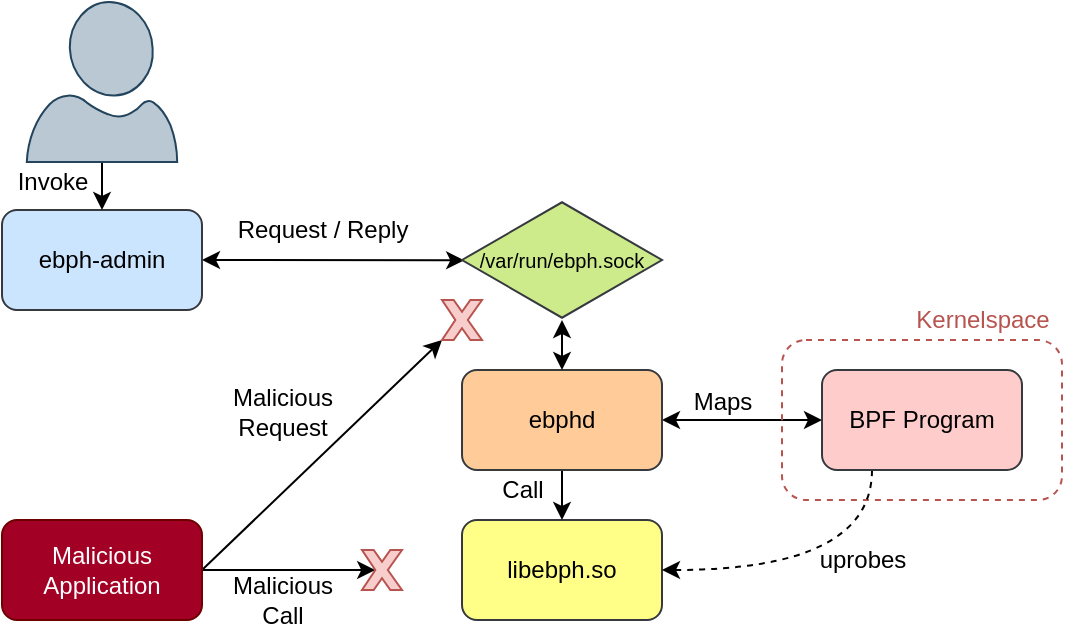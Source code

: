<mxfile version="12.6.5" type="device"><diagram id="ldsv2c42Ai3TF4MNt2Gg" name="Page-1"><mxGraphModel dx="537" dy="303" grid="1" gridSize="10" guides="1" tooltips="1" connect="1" arrows="1" fold="1" page="1" pageScale="1" pageWidth="850" pageHeight="1100" math="0" shadow="0"><root><mxCell id="0"/><mxCell id="1" parent="0"/><mxCell id="cXb2XmmclciVRCQGyB3T-27" style="edgeStyle=orthogonalEdgeStyle;curved=1;rounded=0;orthogonalLoop=1;jettySize=auto;html=1;exitX=1;exitY=0.5;exitDx=0;exitDy=0;entryX=0.011;entryY=0.503;entryDx=0;entryDy=0;entryPerimeter=0;startArrow=classic;startFill=1;fontSize=10;fontColor=#000000;" edge="1" parent="1" source="cXb2XmmclciVRCQGyB3T-2" target="cXb2XmmclciVRCQGyB3T-25"><mxGeometry relative="1" as="geometry"/></mxCell><mxCell id="cXb2XmmclciVRCQGyB3T-2" value="ebph-admin" style="rounded=1;whiteSpace=wrap;html=1;fillColor=#cce5ff;strokeColor=#36393d;" vertex="1" parent="1"><mxGeometry x="210" y="135" width="100" height="50" as="geometry"/></mxCell><mxCell id="cXb2XmmclciVRCQGyB3T-20" style="edgeStyle=orthogonalEdgeStyle;curved=1;rounded=0;orthogonalLoop=1;jettySize=auto;html=1;startArrow=none;startFill=0;fontColor=#000000;" edge="1" parent="1" source="cXb2XmmclciVRCQGyB3T-3" target="cXb2XmmclciVRCQGyB3T-2"><mxGeometry relative="1" as="geometry"/></mxCell><mxCell id="cXb2XmmclciVRCQGyB3T-3" value="" style="aspect=fixed;pointerEvents=1;shadow=0;dashed=0;html=1;strokeColor=#23445d;labelPosition=center;verticalLabelPosition=bottom;verticalAlign=top;align=center;fillColor=#bac8d3;shape=mxgraph.azure.user;" vertex="1" parent="1"><mxGeometry x="222.4" y="31" width="75.2" height="80" as="geometry"/></mxCell><mxCell id="cXb2XmmclciVRCQGyB3T-5" value="libebph.so" style="rounded=1;whiteSpace=wrap;html=1;fillColor=#ffff88;strokeColor=#36393d;" vertex="1" parent="1"><mxGeometry x="440" y="290" width="100" height="50" as="geometry"/></mxCell><mxCell id="cXb2XmmclciVRCQGyB3T-8" style="edgeStyle=orthogonalEdgeStyle;rounded=0;orthogonalLoop=1;jettySize=auto;html=1;exitX=0.5;exitY=1;exitDx=0;exitDy=0;entryX=0.5;entryY=0;entryDx=0;entryDy=0;" edge="1" parent="1" source="cXb2XmmclciVRCQGyB3T-7" target="cXb2XmmclciVRCQGyB3T-5"><mxGeometry relative="1" as="geometry"/></mxCell><mxCell id="cXb2XmmclciVRCQGyB3T-18" style="edgeStyle=orthogonalEdgeStyle;curved=1;rounded=0;orthogonalLoop=1;jettySize=auto;html=1;exitX=1;exitY=0.5;exitDx=0;exitDy=0;entryX=0;entryY=0.5;entryDx=0;entryDy=0;fontColor=#000000;startArrow=classic;startFill=1;" edge="1" parent="1" source="cXb2XmmclciVRCQGyB3T-7" target="cXb2XmmclciVRCQGyB3T-9"><mxGeometry relative="1" as="geometry"/></mxCell><mxCell id="cXb2XmmclciVRCQGyB3T-7" value="ebphd" style="rounded=1;whiteSpace=wrap;html=1;fillColor=#ffcc99;strokeColor=#36393d;" vertex="1" parent="1"><mxGeometry x="440" y="215" width="100" height="50" as="geometry"/></mxCell><mxCell id="cXb2XmmclciVRCQGyB3T-10" value="" style="rounded=1;whiteSpace=wrap;html=1;fillColor=none;strokeColor=#b85450;dashed=1;" vertex="1" parent="1"><mxGeometry x="600" y="200" width="140" height="80" as="geometry"/></mxCell><mxCell id="cXb2XmmclciVRCQGyB3T-16" style="edgeStyle=orthogonalEdgeStyle;rounded=0;orthogonalLoop=1;jettySize=auto;html=1;exitX=0.25;exitY=1;exitDx=0;exitDy=0;entryX=1;entryY=0.5;entryDx=0;entryDy=0;fontColor=#000000;dashed=1;curved=1;" edge="1" parent="1" source="cXb2XmmclciVRCQGyB3T-9" target="cXb2XmmclciVRCQGyB3T-5"><mxGeometry relative="1" as="geometry"/></mxCell><mxCell id="cXb2XmmclciVRCQGyB3T-9" value="BPF Program" style="rounded=1;whiteSpace=wrap;html=1;fillColor=#ffcccc;strokeColor=#36393d;" vertex="1" parent="1"><mxGeometry x="620" y="215" width="100" height="50" as="geometry"/></mxCell><mxCell id="cXb2XmmclciVRCQGyB3T-11" value="Kernelspace" style="text;html=1;align=center;verticalAlign=middle;resizable=0;points=[];autosize=1;fontColor=#B85450;" vertex="1" parent="1"><mxGeometry x="660" y="180" width="80" height="20" as="geometry"/></mxCell><mxCell id="cXb2XmmclciVRCQGyB3T-12" value="Invoke" style="text;html=1;align=center;verticalAlign=middle;resizable=0;points=[];autosize=1;fontColor=#000000;" vertex="1" parent="1"><mxGeometry x="210" y="111" width="50" height="20" as="geometry"/></mxCell><mxCell id="cXb2XmmclciVRCQGyB3T-14" value="Request / Reply" style="text;html=1;align=center;verticalAlign=middle;resizable=0;points=[];autosize=1;fontColor=#000000;" vertex="1" parent="1"><mxGeometry x="320" y="135" width="100" height="20" as="geometry"/></mxCell><mxCell id="cXb2XmmclciVRCQGyB3T-15" value="Call" style="text;html=1;align=center;verticalAlign=middle;resizable=0;points=[];autosize=1;fontColor=#000000;" vertex="1" parent="1"><mxGeometry x="450" y="265" width="40" height="20" as="geometry"/></mxCell><mxCell id="cXb2XmmclciVRCQGyB3T-17" value="uprobes" style="text;html=1;align=center;verticalAlign=middle;resizable=0;points=[];autosize=1;fontColor=#000000;" vertex="1" parent="1"><mxGeometry x="610" y="300" width="60" height="20" as="geometry"/></mxCell><mxCell id="cXb2XmmclciVRCQGyB3T-19" value="Maps" style="text;html=1;align=center;verticalAlign=middle;resizable=0;points=[];autosize=1;fontColor=#000000;" vertex="1" parent="1"><mxGeometry x="550" y="221" width="40" height="20" as="geometry"/></mxCell><mxCell id="cXb2XmmclciVRCQGyB3T-22" style="edgeStyle=orthogonalEdgeStyle;curved=1;rounded=0;orthogonalLoop=1;jettySize=auto;html=1;exitX=1;exitY=0.5;exitDx=0;exitDy=0;startArrow=none;startFill=0;fontColor=#000000;entryX=0.33;entryY=0.5;entryDx=0;entryDy=0;entryPerimeter=0;" edge="1" parent="1" source="cXb2XmmclciVRCQGyB3T-21" target="cXb2XmmclciVRCQGyB3T-23"><mxGeometry relative="1" as="geometry"><mxPoint x="350.0" y="315.065" as="targetPoint"/></mxGeometry></mxCell><mxCell id="cXb2XmmclciVRCQGyB3T-29" style="rounded=0;orthogonalLoop=1;jettySize=auto;html=1;exitX=1;exitY=0.5;exitDx=0;exitDy=0;startArrow=none;startFill=0;fontSize=10;fontColor=#000000;entryX=0;entryY=1;entryDx=0;entryDy=0;entryPerimeter=0;" edge="1" parent="1" source="cXb2XmmclciVRCQGyB3T-21" target="cXb2XmmclciVRCQGyB3T-30"><mxGeometry relative="1" as="geometry"><mxPoint x="430" y="200" as="targetPoint"/></mxGeometry></mxCell><mxCell id="cXb2XmmclciVRCQGyB3T-21" value="Malicious&lt;br&gt;Application" style="rounded=1;whiteSpace=wrap;html=1;fillColor=#a20025;strokeColor=#6F0000;fontColor=#ffffff;" vertex="1" parent="1"><mxGeometry x="210" y="290" width="100" height="50" as="geometry"/></mxCell><mxCell id="cXb2XmmclciVRCQGyB3T-23" value="" style="verticalLabelPosition=bottom;verticalAlign=top;html=1;shape=mxgraph.basic.x;strokeColor=#b85450;fillColor=#f8cecc;" vertex="1" parent="1"><mxGeometry x="390" y="305" width="20" height="20" as="geometry"/></mxCell><mxCell id="cXb2XmmclciVRCQGyB3T-26" style="edgeStyle=orthogonalEdgeStyle;curved=1;rounded=0;orthogonalLoop=1;jettySize=auto;html=1;entryX=0.5;entryY=0;entryDx=0;entryDy=0;startArrow=classic;startFill=1;fontSize=10;fontColor=#000000;" edge="1" parent="1" source="cXb2XmmclciVRCQGyB3T-25" target="cXb2XmmclciVRCQGyB3T-7"><mxGeometry relative="1" as="geometry"/></mxCell><mxCell id="cXb2XmmclciVRCQGyB3T-25" value="/var/run/ebph.sock" style="html=1;whiteSpace=wrap;aspect=fixed;shape=isoRectangle;fontSize=10;fillColor=#cdeb8b;strokeColor=#36393d;" vertex="1" parent="1"><mxGeometry x="440" y="130" width="100" height="60" as="geometry"/></mxCell><mxCell id="cXb2XmmclciVRCQGyB3T-30" value="" style="verticalLabelPosition=bottom;verticalAlign=top;html=1;shape=mxgraph.basic.x;strokeColor=#b85450;fillColor=#f8cecc;" vertex="1" parent="1"><mxGeometry x="430" y="180" width="20" height="20" as="geometry"/></mxCell><mxCell id="cXb2XmmclciVRCQGyB3T-31" value="Malicious&lt;br style=&quot;font-size: 12px;&quot;&gt;Request" style="text;html=1;align=center;verticalAlign=middle;resizable=0;points=[];autosize=1;fontSize=12;fontColor=#000000;" vertex="1" parent="1"><mxGeometry x="315" y="221" width="70" height="30" as="geometry"/></mxCell><mxCell id="cXb2XmmclciVRCQGyB3T-32" value="Malicious&lt;br&gt;Call" style="text;html=1;align=center;verticalAlign=middle;resizable=0;points=[];autosize=1;fontSize=12;fontColor=#000000;" vertex="1" parent="1"><mxGeometry x="315" y="315" width="70" height="30" as="geometry"/></mxCell></root></mxGraphModel></diagram></mxfile>